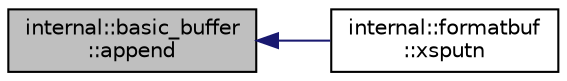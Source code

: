 digraph "internal::basic_buffer::append"
{
  edge [fontname="Helvetica",fontsize="10",labelfontname="Helvetica",labelfontsize="10"];
  node [fontname="Helvetica",fontsize="10",shape=record];
  rankdir="LR";
  Node1 [label="internal::basic_buffer\l::append",height=0.2,width=0.4,color="black", fillcolor="grey75", style="filled" fontcolor="black"];
  Node1 -> Node2 [dir="back",color="midnightblue",fontsize="10",style="solid",fontname="Helvetica"];
  Node2 [label="internal::formatbuf\l::xsputn",height=0.2,width=0.4,color="black", fillcolor="white", style="filled",URL="$classinternal_1_1formatbuf.html#a59b8ab9a4c9907e4d6bae3861832e687"];
}
